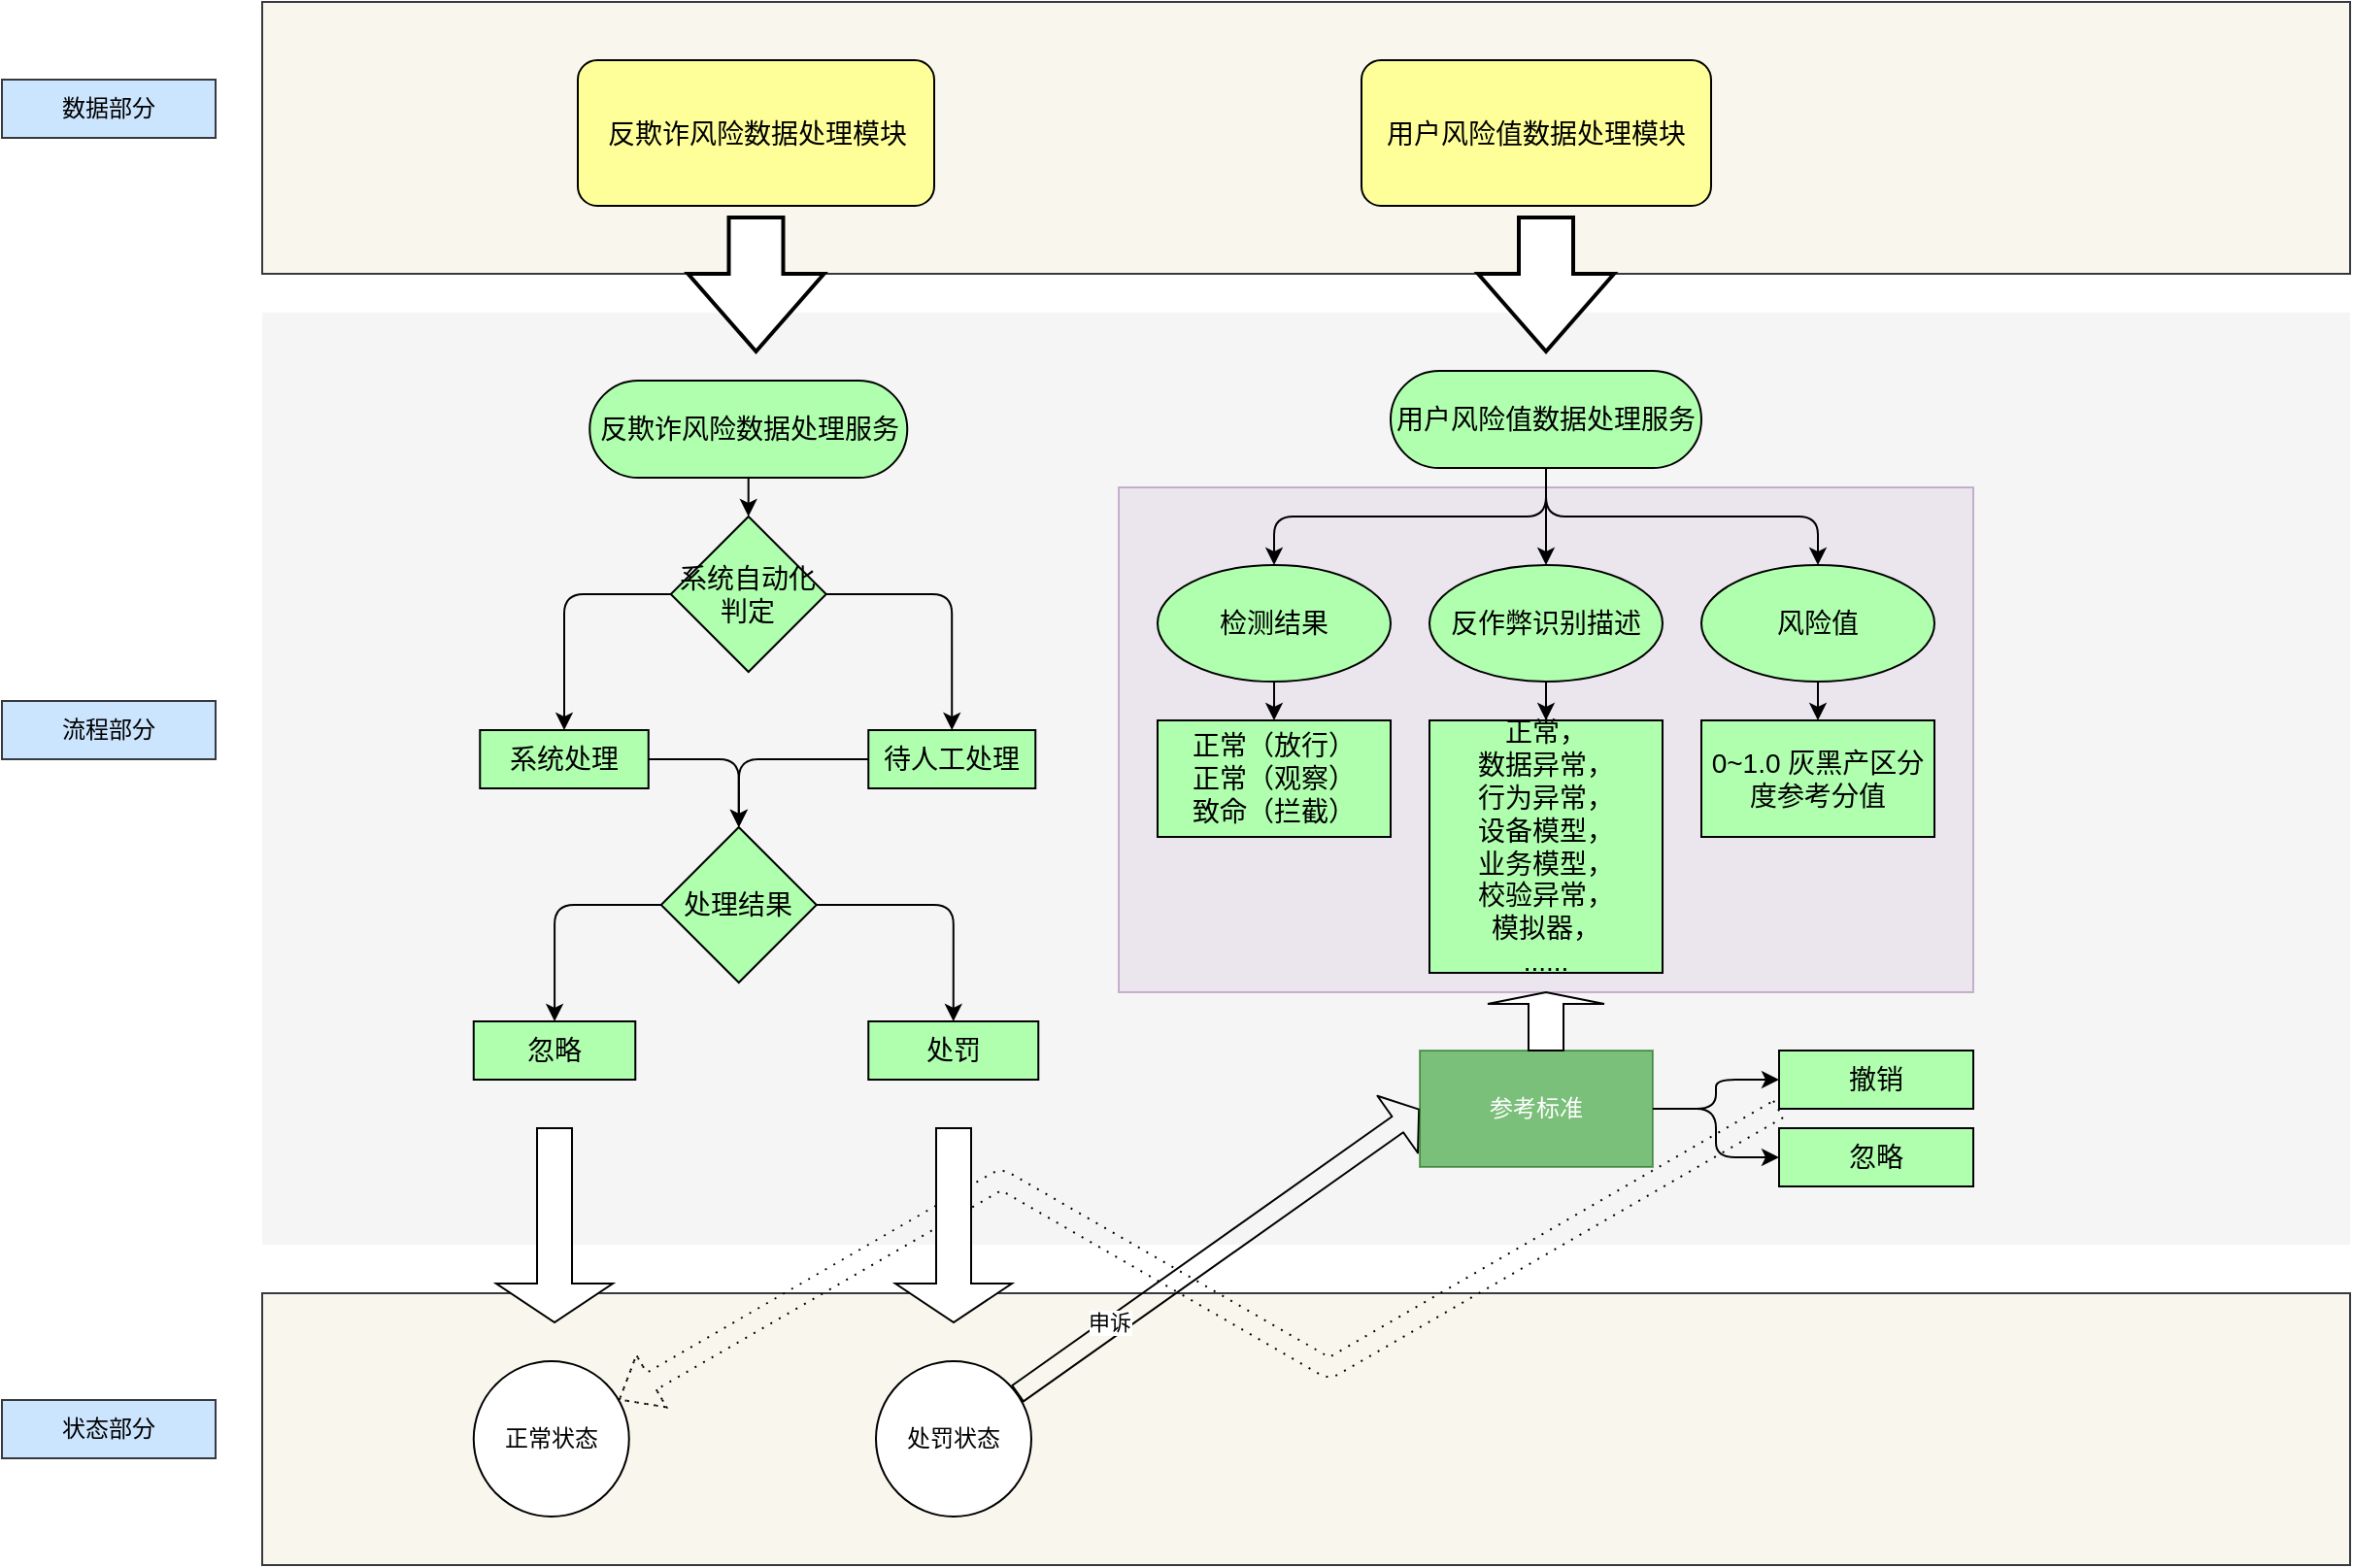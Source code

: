 <mxfile version="16.2.6" type="github">
  <diagram id="6I0OCvxSQrVGMHxT2VVA" name="Page-1">
    <mxGraphModel dx="1408" dy="784" grid="1" gridSize="10" guides="1" tooltips="1" connect="1" arrows="1" fold="1" page="1" pageScale="1" pageWidth="850" pageHeight="1400" math="0" shadow="0">
      <root>
        <mxCell id="0" />
        <mxCell id="1" parent="0" />
        <mxCell id="dKdSaXE48SgPbhcamS2K-30" value="" style="whiteSpace=wrap;html=1;strokeColor=none;strokeWidth=1;fillColor=#f5f5f5;fontSize=14;" parent="1" vertex="1">
          <mxGeometry x="184" y="280" width="1075" height="480" as="geometry" />
        </mxCell>
        <mxCell id="YnACuEAS1CAyGtal8GB_-61" value="" style="whiteSpace=wrap;html=1;strokeWidth=1;fontSize=14;fillColor=#f9f7ed;strokeColor=#36393d;" vertex="1" parent="1">
          <mxGeometry x="184" y="785" width="1075" height="140" as="geometry" />
        </mxCell>
        <mxCell id="YnACuEAS1CAyGtal8GB_-109" value="" style="edgeStyle=isometricEdgeStyle;rounded=1;orthogonalLoop=1;jettySize=auto;html=1;labelBackgroundColor=default;shape=flexArrow;dashed=1;dashPattern=1 4;exitX=0;exitY=1;exitDx=0;exitDy=0;" edge="1" parent="1" source="YnACuEAS1CAyGtal8GB_-103" target="YnACuEAS1CAyGtal8GB_-63">
          <mxGeometry relative="1" as="geometry">
            <mxPoint x="1145" y="675" as="targetPoint" />
          </mxGeometry>
        </mxCell>
        <mxCell id="YnACuEAS1CAyGtal8GB_-91" value="" style="rounded=0;whiteSpace=wrap;html=1;fillColor=#e1d5e7;strokeColor=#9673a6;opacity=50;" vertex="1" parent="1">
          <mxGeometry x="625" y="370" width="440" height="260" as="geometry" />
        </mxCell>
        <mxCell id="dKdSaXE48SgPbhcamS2K-32" value="" style="whiteSpace=wrap;html=1;strokeWidth=1;fontSize=14;fillColor=#f9f7ed;strokeColor=#36393d;" parent="1" vertex="1">
          <mxGeometry x="184" y="120" width="1075" height="140" as="geometry" />
        </mxCell>
        <mxCell id="YnACuEAS1CAyGtal8GB_-39" value="" style="edgeStyle=orthogonalEdgeStyle;rounded=0;orthogonalLoop=1;jettySize=auto;html=1;" edge="1" parent="1" source="dKdSaXE48SgPbhcamS2K-40" target="YnACuEAS1CAyGtal8GB_-38">
          <mxGeometry relative="1" as="geometry" />
        </mxCell>
        <mxCell id="dKdSaXE48SgPbhcamS2K-40" value="反欺诈风险数据处理服务" style="html=1;whiteSpace=wrap;fillColor=#AFFFAF;shape=mxgraph.archimate3.service;fontSize=14;" parent="1" vertex="1">
          <mxGeometry x="352.63" y="315" width="163.5" height="50" as="geometry" />
        </mxCell>
        <mxCell id="YnACuEAS1CAyGtal8GB_-80" value="" style="edgeStyle=orthogonalEdgeStyle;rounded=1;orthogonalLoop=1;jettySize=auto;html=1;labelBackgroundColor=default;" edge="1" parent="1" source="dKdSaXE48SgPbhcamS2K-45" target="YnACuEAS1CAyGtal8GB_-79">
          <mxGeometry relative="1" as="geometry" />
        </mxCell>
        <mxCell id="YnACuEAS1CAyGtal8GB_-82" value="" style="edgeStyle=orthogonalEdgeStyle;rounded=1;orthogonalLoop=1;jettySize=auto;html=1;labelBackgroundColor=default;" edge="1" parent="1" source="dKdSaXE48SgPbhcamS2K-45" target="YnACuEAS1CAyGtal8GB_-81">
          <mxGeometry relative="1" as="geometry" />
        </mxCell>
        <mxCell id="YnACuEAS1CAyGtal8GB_-84" value="" style="edgeStyle=orthogonalEdgeStyle;rounded=1;orthogonalLoop=1;jettySize=auto;html=1;labelBackgroundColor=default;" edge="1" parent="1" source="dKdSaXE48SgPbhcamS2K-45" target="YnACuEAS1CAyGtal8GB_-83">
          <mxGeometry relative="1" as="geometry" />
        </mxCell>
        <mxCell id="dKdSaXE48SgPbhcamS2K-45" value="用户风险值数据处理服务" style="html=1;whiteSpace=wrap;fillColor=#AFFFAF;shape=mxgraph.archimate3.service;fontSize=14;" parent="1" vertex="1">
          <mxGeometry x="765" y="310" width="160" height="50" as="geometry" />
        </mxCell>
        <mxCell id="dKdSaXE48SgPbhcamS2K-54" value="反欺诈风险数据处理模块" style="html=1;whiteSpace=wrap;fillColor=#ffff99;shape=mxgraph.archimate3.application;appType=;archiType=rounded;fontSize=14;" parent="1" vertex="1">
          <mxGeometry x="346.5" y="150" width="183.5" height="75" as="geometry" />
        </mxCell>
        <mxCell id="dKdSaXE48SgPbhcamS2K-55" value="用户风险值数据处理模块" style="html=1;whiteSpace=wrap;fillColor=#ffff99;shape=mxgraph.archimate3.application;appType=;archiType=rounded;fontSize=14;" parent="1" vertex="1">
          <mxGeometry x="750" y="150" width="180" height="75" as="geometry" />
        </mxCell>
        <mxCell id="YnACuEAS1CAyGtal8GB_-1" value="数据部分" style="text;html=1;strokeColor=#36393d;fillColor=#cce5ff;align=center;verticalAlign=middle;whiteSpace=wrap;rounded=0;" vertex="1" parent="1">
          <mxGeometry x="50" y="160" width="110" height="30" as="geometry" />
        </mxCell>
        <mxCell id="YnACuEAS1CAyGtal8GB_-3" value="" style="verticalLabelPosition=bottom;verticalAlign=top;html=1;strokeWidth=2;shape=mxgraph.arrows2.arrow;dy=0.6;dx=40;notch=0;direction=south;" vertex="1" parent="1">
          <mxGeometry x="403.25" y="231" width="70" height="69" as="geometry" />
        </mxCell>
        <mxCell id="YnACuEAS1CAyGtal8GB_-4" value="" style="verticalLabelPosition=bottom;verticalAlign=top;html=1;strokeWidth=2;shape=mxgraph.arrows2.arrow;dy=0.6;dx=40;notch=0;direction=south;" vertex="1" parent="1">
          <mxGeometry x="810" y="231" width="70" height="69" as="geometry" />
        </mxCell>
        <mxCell id="YnACuEAS1CAyGtal8GB_-48" value="" style="edgeStyle=orthogonalEdgeStyle;orthogonalLoop=1;jettySize=auto;html=1;rounded=1;" edge="1" parent="1" source="YnACuEAS1CAyGtal8GB_-22" target="YnACuEAS1CAyGtal8GB_-47">
          <mxGeometry relative="1" as="geometry" />
        </mxCell>
        <mxCell id="YnACuEAS1CAyGtal8GB_-22" value="系统处理" style="whiteSpace=wrap;html=1;fontSize=14;fillColor=#AFFFAF;strokeColor=rgb(0, 0, 0);fontColor=rgb(0, 0, 0);" vertex="1" parent="1">
          <mxGeometry x="296.13" y="495" width="86.75" height="30" as="geometry" />
        </mxCell>
        <mxCell id="YnACuEAS1CAyGtal8GB_-49" value="" style="edgeStyle=orthogonalEdgeStyle;rounded=1;orthogonalLoop=1;jettySize=auto;html=1;entryX=0.5;entryY=0;entryDx=0;entryDy=0;" edge="1" parent="1" source="YnACuEAS1CAyGtal8GB_-26" target="YnACuEAS1CAyGtal8GB_-47">
          <mxGeometry relative="1" as="geometry" />
        </mxCell>
        <mxCell id="YnACuEAS1CAyGtal8GB_-26" value="待人工处理" style="whiteSpace=wrap;html=1;fontSize=14;fillColor=#AFFFAF;strokeColor=rgb(0, 0, 0);fontColor=rgb(0, 0, 0);" vertex="1" parent="1">
          <mxGeometry x="496.13" y="495" width="86" height="30" as="geometry" />
        </mxCell>
        <mxCell id="YnACuEAS1CAyGtal8GB_-30" value="忽略" style="whiteSpace=wrap;html=1;fontSize=14;fillColor=#AFFFAF;strokeColor=rgb(0, 0, 0);fontColor=rgb(0, 0, 0);" vertex="1" parent="1">
          <mxGeometry x="292.88" y="645" width="83.25" height="30" as="geometry" />
        </mxCell>
        <mxCell id="YnACuEAS1CAyGtal8GB_-28" value="处罚" style="whiteSpace=wrap;html=1;fontSize=14;fillColor=#AFFFAF;strokeColor=rgb(0, 0, 0);fontColor=rgb(0, 0, 0);" vertex="1" parent="1">
          <mxGeometry x="496.13" y="645" width="87.5" height="30" as="geometry" />
        </mxCell>
        <mxCell id="YnACuEAS1CAyGtal8GB_-43" value="" style="edgeStyle=orthogonalEdgeStyle;rounded=1;orthogonalLoop=1;jettySize=auto;html=1;metaEdit=0;" edge="1" parent="1" source="YnACuEAS1CAyGtal8GB_-38" target="YnACuEAS1CAyGtal8GB_-22">
          <mxGeometry relative="1" as="geometry">
            <mxPoint x="434.38" y="545" as="targetPoint" />
          </mxGeometry>
        </mxCell>
        <mxCell id="YnACuEAS1CAyGtal8GB_-46" value="" style="edgeStyle=orthogonalEdgeStyle;rounded=1;orthogonalLoop=1;jettySize=auto;html=1;entryX=0.5;entryY=0;entryDx=0;entryDy=0;" edge="1" parent="1" source="YnACuEAS1CAyGtal8GB_-38" target="YnACuEAS1CAyGtal8GB_-26">
          <mxGeometry relative="1" as="geometry">
            <mxPoint x="434.38" y="545" as="targetPoint" />
          </mxGeometry>
        </mxCell>
        <mxCell id="YnACuEAS1CAyGtal8GB_-38" value="系统自动化&lt;br&gt;判定" style="rhombus;whiteSpace=wrap;html=1;fontSize=14;fillColor=#AFFFAF;strokeColor=rgb(0, 0, 0);fontColor=rgb(0, 0, 0);" vertex="1" parent="1">
          <mxGeometry x="394.38" y="385" width="80" height="80" as="geometry" />
        </mxCell>
        <mxCell id="YnACuEAS1CAyGtal8GB_-51" value="" style="edgeStyle=orthogonalEdgeStyle;rounded=1;orthogonalLoop=1;jettySize=auto;html=1;" edge="1" parent="1" source="YnACuEAS1CAyGtal8GB_-47" target="YnACuEAS1CAyGtal8GB_-30">
          <mxGeometry relative="1" as="geometry">
            <mxPoint x="429.385" y="705" as="targetPoint" />
          </mxGeometry>
        </mxCell>
        <mxCell id="YnACuEAS1CAyGtal8GB_-53" value="" style="edgeStyle=orthogonalEdgeStyle;rounded=1;orthogonalLoop=1;jettySize=auto;html=1;entryX=0.5;entryY=0;entryDx=0;entryDy=0;" edge="1" parent="1" source="YnACuEAS1CAyGtal8GB_-47" target="YnACuEAS1CAyGtal8GB_-28">
          <mxGeometry relative="1" as="geometry">
            <mxPoint x="429.385" y="705" as="targetPoint" />
          </mxGeometry>
        </mxCell>
        <mxCell id="YnACuEAS1CAyGtal8GB_-47" value="处理结果" style="rhombus;whiteSpace=wrap;html=1;fontSize=14;fillColor=#AFFFAF;strokeColor=rgb(0, 0, 0);fontColor=rgb(0, 0, 0);" vertex="1" parent="1">
          <mxGeometry x="389.385" y="545" width="80" height="80" as="geometry" />
        </mxCell>
        <mxCell id="YnACuEAS1CAyGtal8GB_-54" value="流程部分" style="text;html=1;strokeColor=#36393d;fillColor=#cce5ff;align=center;verticalAlign=middle;whiteSpace=wrap;rounded=0;" vertex="1" parent="1">
          <mxGeometry x="50" y="480" width="110" height="30" as="geometry" />
        </mxCell>
        <mxCell id="YnACuEAS1CAyGtal8GB_-60" value="状态部分" style="text;html=1;strokeColor=#36393d;fillColor=#cce5ff;align=center;verticalAlign=middle;whiteSpace=wrap;rounded=0;" vertex="1" parent="1">
          <mxGeometry x="50" y="840" width="110" height="30" as="geometry" />
        </mxCell>
        <mxCell id="YnACuEAS1CAyGtal8GB_-63" value="正常状态" style="ellipse;whiteSpace=wrap;html=1;aspect=fixed;" vertex="1" parent="1">
          <mxGeometry x="292.88" y="820" width="80" height="80" as="geometry" />
        </mxCell>
        <mxCell id="YnACuEAS1CAyGtal8GB_-64" value="处罚状态" style="ellipse;whiteSpace=wrap;html=1;aspect=fixed;" vertex="1" parent="1">
          <mxGeometry x="500" y="820" width="80" height="80" as="geometry" />
        </mxCell>
        <mxCell id="YnACuEAS1CAyGtal8GB_-71" value="" style="shape=singleArrow;direction=south;whiteSpace=wrap;html=1;labelPosition=center;verticalLabelPosition=middle;align=center;verticalAlign=middle;horizontal=0;" vertex="1" parent="1">
          <mxGeometry x="510" y="700" width="60" height="100" as="geometry" />
        </mxCell>
        <mxCell id="YnACuEAS1CAyGtal8GB_-72" value="" style="shape=singleArrow;direction=south;whiteSpace=wrap;html=1;labelPosition=center;verticalLabelPosition=middle;align=center;verticalAlign=middle;horizontal=0;" vertex="1" parent="1">
          <mxGeometry x="304.51" y="700" width="60" height="100" as="geometry" />
        </mxCell>
        <mxCell id="YnACuEAS1CAyGtal8GB_-88" value="" style="edgeStyle=orthogonalEdgeStyle;rounded=1;orthogonalLoop=1;jettySize=auto;html=1;labelBackgroundColor=default;" edge="1" parent="1" source="YnACuEAS1CAyGtal8GB_-79" target="YnACuEAS1CAyGtal8GB_-87">
          <mxGeometry relative="1" as="geometry" />
        </mxCell>
        <mxCell id="YnACuEAS1CAyGtal8GB_-79" value="检测结果" style="ellipse;whiteSpace=wrap;html=1;fontSize=14;fillColor=#AFFFAF;strokeColor=rgb(0, 0, 0);fontColor=rgb(0, 0, 0);" vertex="1" parent="1">
          <mxGeometry x="645" y="410" width="120" height="60" as="geometry" />
        </mxCell>
        <mxCell id="YnACuEAS1CAyGtal8GB_-90" value="" style="edgeStyle=orthogonalEdgeStyle;rounded=1;orthogonalLoop=1;jettySize=auto;html=1;labelBackgroundColor=default;" edge="1" parent="1" source="YnACuEAS1CAyGtal8GB_-81" target="YnACuEAS1CAyGtal8GB_-89">
          <mxGeometry relative="1" as="geometry" />
        </mxCell>
        <mxCell id="YnACuEAS1CAyGtal8GB_-81" value="风险值" style="ellipse;whiteSpace=wrap;html=1;fontSize=14;fillColor=#AFFFAF;strokeColor=rgb(0, 0, 0);fontColor=rgb(0, 0, 0);" vertex="1" parent="1">
          <mxGeometry x="925" y="410" width="120" height="60" as="geometry" />
        </mxCell>
        <mxCell id="YnACuEAS1CAyGtal8GB_-86" value="" style="edgeStyle=orthogonalEdgeStyle;rounded=1;orthogonalLoop=1;jettySize=auto;html=1;labelBackgroundColor=default;" edge="1" parent="1" source="YnACuEAS1CAyGtal8GB_-83" target="YnACuEAS1CAyGtal8GB_-85">
          <mxGeometry relative="1" as="geometry" />
        </mxCell>
        <mxCell id="YnACuEAS1CAyGtal8GB_-83" value="反作弊识别描述" style="ellipse;whiteSpace=wrap;html=1;fontSize=14;fillColor=#AFFFAF;strokeColor=rgb(0, 0, 0);fontColor=rgb(0, 0, 0);" vertex="1" parent="1">
          <mxGeometry x="785" y="410" width="120" height="60" as="geometry" />
        </mxCell>
        <mxCell id="YnACuEAS1CAyGtal8GB_-85" value="&lt;div&gt;正常，&lt;/div&gt;&lt;div&gt;数据异常，&lt;/div&gt;&lt;div&gt;行为异常，&lt;/div&gt;&lt;div&gt;设备模型，&lt;/div&gt;&lt;div&gt;业务模型，&lt;/div&gt;&lt;div&gt;校验异常，&lt;/div&gt;&lt;div&gt;模拟器，&lt;/div&gt;&lt;div&gt;......&lt;/div&gt;" style="whiteSpace=wrap;html=1;fontSize=14;fillColor=#AFFFAF;strokeColor=rgb(0, 0, 0);fontColor=rgb(0, 0, 0);align=center;" vertex="1" parent="1">
          <mxGeometry x="785" y="490" width="120" height="130" as="geometry" />
        </mxCell>
        <mxCell id="YnACuEAS1CAyGtal8GB_-87" value="&lt;div&gt;正常（放行）&lt;/div&gt;&lt;div&gt;正常（观察）&lt;/div&gt;&lt;div&gt;致命（拦截）&lt;/div&gt;" style="whiteSpace=wrap;html=1;fontSize=14;fillColor=#AFFFAF;strokeColor=rgb(0, 0, 0);fontColor=rgb(0, 0, 0);" vertex="1" parent="1">
          <mxGeometry x="645" y="490" width="120" height="60" as="geometry" />
        </mxCell>
        <mxCell id="YnACuEAS1CAyGtal8GB_-89" value="0~1.0 灰黑产区分度参考分值" style="whiteSpace=wrap;html=1;fontSize=14;fillColor=#AFFFAF;strokeColor=rgb(0, 0, 0);fontColor=rgb(0, 0, 0);" vertex="1" parent="1">
          <mxGeometry x="925" y="490" width="120" height="60" as="geometry" />
        </mxCell>
        <mxCell id="YnACuEAS1CAyGtal8GB_-95" value="" style="shape=flexArrow;endArrow=classic;html=1;rounded=1;labelBackgroundColor=default;endWidth=25;endSize=4.15;entryX=0;entryY=0.5;entryDx=0;entryDy=0;" edge="1" parent="1" source="YnACuEAS1CAyGtal8GB_-64" target="YnACuEAS1CAyGtal8GB_-99">
          <mxGeometry width="50" height="50" relative="1" as="geometry">
            <mxPoint x="586" y="830" as="sourcePoint" />
            <mxPoint x="636" y="780" as="targetPoint" />
          </mxGeometry>
        </mxCell>
        <mxCell id="YnACuEAS1CAyGtal8GB_-96" value="申诉" style="edgeLabel;html=1;align=center;verticalAlign=middle;resizable=0;points=[];" vertex="1" connectable="0" parent="YnACuEAS1CAyGtal8GB_-95">
          <mxGeometry x="-0.58" y="2" relative="1" as="geometry">
            <mxPoint x="5" y="-5" as="offset" />
          </mxGeometry>
        </mxCell>
        <mxCell id="YnACuEAS1CAyGtal8GB_-102" value="" style="edgeStyle=orthogonalEdgeStyle;rounded=1;orthogonalLoop=1;jettySize=auto;html=1;labelBackgroundColor=default;entryX=0;entryY=0.5;entryDx=0;entryDy=0;" edge="1" parent="1" source="YnACuEAS1CAyGtal8GB_-99" target="YnACuEAS1CAyGtal8GB_-103">
          <mxGeometry relative="1" as="geometry">
            <mxPoint x="980" y="690" as="targetPoint" />
          </mxGeometry>
        </mxCell>
        <mxCell id="YnACuEAS1CAyGtal8GB_-99" value="参考标准" style="rounded=0;whiteSpace=wrap;html=1;fillColor=#008a00;opacity=50;strokeColor=#005700;fontColor=#ffffff;" vertex="1" parent="1">
          <mxGeometry x="780" y="660" width="120" height="60" as="geometry" />
        </mxCell>
        <mxCell id="YnACuEAS1CAyGtal8GB_-100" value="" style="shape=singleArrow;direction=north;whiteSpace=wrap;html=1;labelPosition=center;verticalLabelPosition=middle;align=center;verticalAlign=middle;horizontal=0;" vertex="1" parent="1">
          <mxGeometry x="815" y="630" width="60" height="30" as="geometry" />
        </mxCell>
        <mxCell id="YnACuEAS1CAyGtal8GB_-108" value="" style="edgeStyle=orthogonalEdgeStyle;rounded=1;orthogonalLoop=1;jettySize=auto;html=1;labelBackgroundColor=default;exitX=1;exitY=0.5;exitDx=0;exitDy=0;" edge="1" parent="1" source="YnACuEAS1CAyGtal8GB_-99" target="YnACuEAS1CAyGtal8GB_-107">
          <mxGeometry relative="1" as="geometry">
            <mxPoint x="910" y="690" as="sourcePoint" />
          </mxGeometry>
        </mxCell>
        <mxCell id="YnACuEAS1CAyGtal8GB_-103" value="撤销" style="whiteSpace=wrap;html=1;fontSize=14;fillColor=#AFFFAF;strokeColor=rgb(0, 0, 0);fontColor=rgb(0, 0, 0);" vertex="1" parent="1">
          <mxGeometry x="965" y="660" width="100" height="30" as="geometry" />
        </mxCell>
        <mxCell id="YnACuEAS1CAyGtal8GB_-107" value="忽略" style="whiteSpace=wrap;html=1;fontSize=14;fillColor=#AFFFAF;strokeColor=rgb(0, 0, 0);fontColor=rgb(0, 0, 0);" vertex="1" parent="1">
          <mxGeometry x="965" y="700" width="100" height="30" as="geometry" />
        </mxCell>
      </root>
    </mxGraphModel>
  </diagram>
</mxfile>
